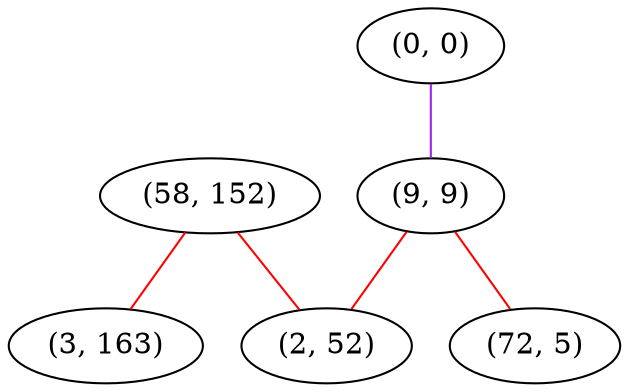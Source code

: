 graph "" {
"(58, 152)";
"(0, 0)";
"(3, 163)";
"(9, 9)";
"(2, 52)";
"(72, 5)";
"(58, 152)" -- "(3, 163)"  [color=red, key=0, weight=1];
"(58, 152)" -- "(2, 52)"  [color=red, key=0, weight=1];
"(0, 0)" -- "(9, 9)"  [color=purple, key=0, weight=4];
"(9, 9)" -- "(72, 5)"  [color=red, key=0, weight=1];
"(9, 9)" -- "(2, 52)"  [color=red, key=0, weight=1];
}
